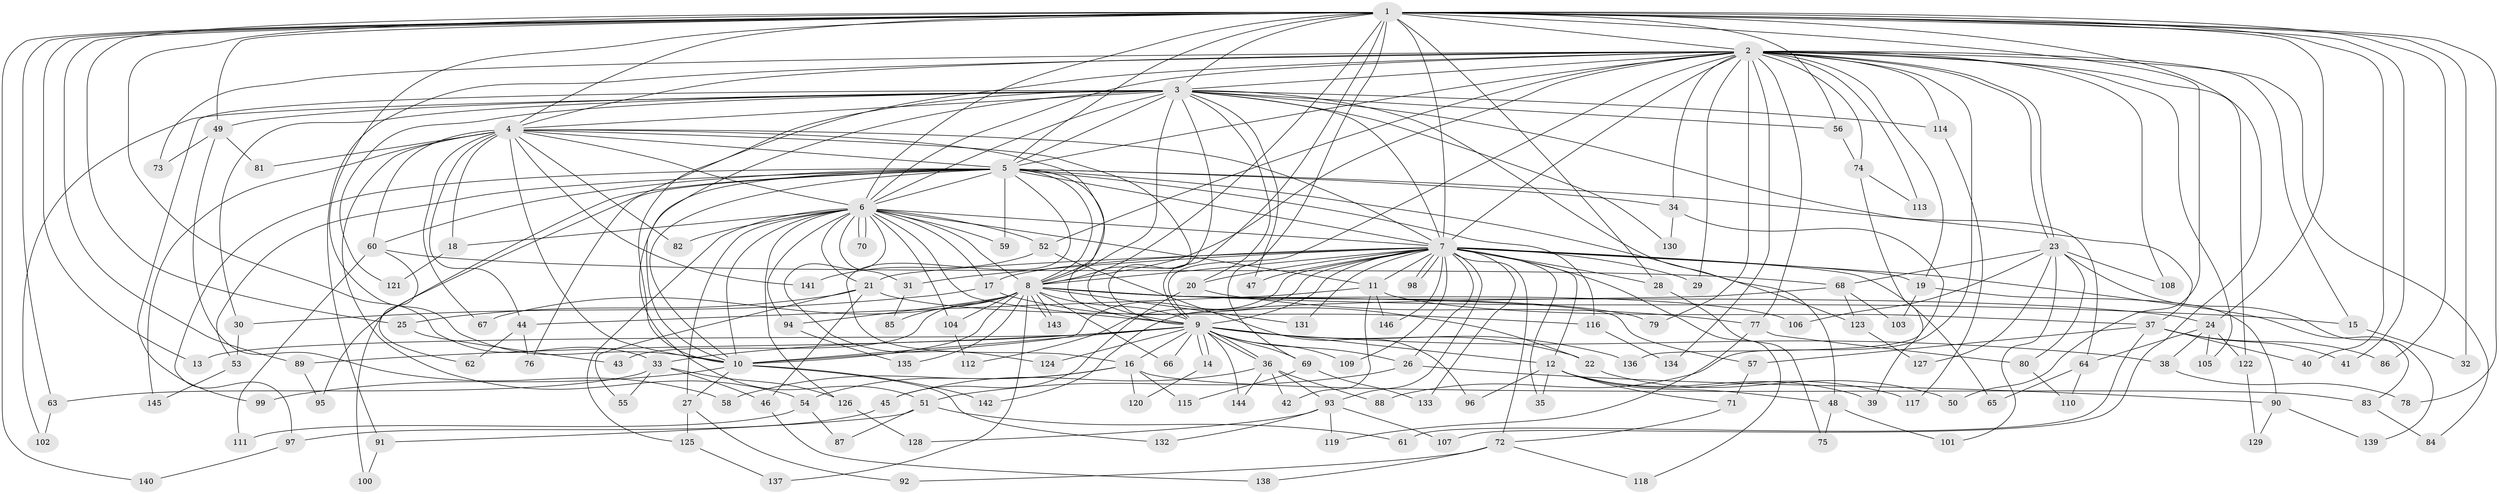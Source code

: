 // Generated by graph-tools (version 1.1) at 2025/11/02/27/25 16:11:03]
// undirected, 146 vertices, 317 edges
graph export_dot {
graph [start="1"]
  node [color=gray90,style=filled];
  1;
  2;
  3;
  4;
  5;
  6;
  7;
  8;
  9;
  10;
  11;
  12;
  13;
  14;
  15;
  16;
  17;
  18;
  19;
  20;
  21;
  22;
  23;
  24;
  25;
  26;
  27;
  28;
  29;
  30;
  31;
  32;
  33;
  34;
  35;
  36;
  37;
  38;
  39;
  40;
  41;
  42;
  43;
  44;
  45;
  46;
  47;
  48;
  49;
  50;
  51;
  52;
  53;
  54;
  55;
  56;
  57;
  58;
  59;
  60;
  61;
  62;
  63;
  64;
  65;
  66;
  67;
  68;
  69;
  70;
  71;
  72;
  73;
  74;
  75;
  76;
  77;
  78;
  79;
  80;
  81;
  82;
  83;
  84;
  85;
  86;
  87;
  88;
  89;
  90;
  91;
  92;
  93;
  94;
  95;
  96;
  97;
  98;
  99;
  100;
  101;
  102;
  103;
  104;
  105;
  106;
  107;
  108;
  109;
  110;
  111;
  112;
  113;
  114;
  115;
  116;
  117;
  118;
  119;
  120;
  121;
  122;
  123;
  124;
  125;
  126;
  127;
  128;
  129;
  130;
  131;
  132;
  133;
  134;
  135;
  136;
  137;
  138;
  139;
  140;
  141;
  142;
  143;
  144;
  145;
  146;
  1 -- 2;
  1 -- 3;
  1 -- 4;
  1 -- 5;
  1 -- 6;
  1 -- 7;
  1 -- 8;
  1 -- 9;
  1 -- 10;
  1 -- 13;
  1 -- 24;
  1 -- 25;
  1 -- 28;
  1 -- 32;
  1 -- 33;
  1 -- 40;
  1 -- 41;
  1 -- 49;
  1 -- 50;
  1 -- 56;
  1 -- 63;
  1 -- 69;
  1 -- 78;
  1 -- 86;
  1 -- 89;
  1 -- 107;
  1 -- 140;
  2 -- 3;
  2 -- 4;
  2 -- 5;
  2 -- 6;
  2 -- 7;
  2 -- 8;
  2 -- 9;
  2 -- 10;
  2 -- 15;
  2 -- 19;
  2 -- 23;
  2 -- 23;
  2 -- 29;
  2 -- 34;
  2 -- 52;
  2 -- 73;
  2 -- 74;
  2 -- 77;
  2 -- 79;
  2 -- 84;
  2 -- 88;
  2 -- 91;
  2 -- 105;
  2 -- 108;
  2 -- 113;
  2 -- 114;
  2 -- 122;
  2 -- 134;
  3 -- 4;
  3 -- 5;
  3 -- 6;
  3 -- 7;
  3 -- 8;
  3 -- 9;
  3 -- 10;
  3 -- 20;
  3 -- 30;
  3 -- 47;
  3 -- 48;
  3 -- 49;
  3 -- 56;
  3 -- 64;
  3 -- 99;
  3 -- 100;
  3 -- 102;
  3 -- 114;
  3 -- 121;
  3 -- 130;
  4 -- 5;
  4 -- 6;
  4 -- 7;
  4 -- 8;
  4 -- 9;
  4 -- 10;
  4 -- 18;
  4 -- 44;
  4 -- 54;
  4 -- 60;
  4 -- 67;
  4 -- 81;
  4 -- 82;
  4 -- 141;
  4 -- 145;
  5 -- 6;
  5 -- 7;
  5 -- 8;
  5 -- 9;
  5 -- 10;
  5 -- 16;
  5 -- 34;
  5 -- 37;
  5 -- 51;
  5 -- 53;
  5 -- 59;
  5 -- 60;
  5 -- 76;
  5 -- 95;
  5 -- 97;
  5 -- 116;
  5 -- 123;
  6 -- 7;
  6 -- 8;
  6 -- 9;
  6 -- 10;
  6 -- 11;
  6 -- 17;
  6 -- 18;
  6 -- 21;
  6 -- 27;
  6 -- 31;
  6 -- 52;
  6 -- 59;
  6 -- 70;
  6 -- 70;
  6 -- 82;
  6 -- 94;
  6 -- 104;
  6 -- 124;
  6 -- 125;
  6 -- 126;
  7 -- 8;
  7 -- 9;
  7 -- 10;
  7 -- 11;
  7 -- 12;
  7 -- 17;
  7 -- 19;
  7 -- 20;
  7 -- 21;
  7 -- 26;
  7 -- 28;
  7 -- 29;
  7 -- 31;
  7 -- 35;
  7 -- 47;
  7 -- 65;
  7 -- 72;
  7 -- 83;
  7 -- 93;
  7 -- 98;
  7 -- 98;
  7 -- 109;
  7 -- 112;
  7 -- 118;
  7 -- 131;
  7 -- 133;
  7 -- 146;
  8 -- 9;
  8 -- 10;
  8 -- 15;
  8 -- 24;
  8 -- 43;
  8 -- 57;
  8 -- 66;
  8 -- 67;
  8 -- 79;
  8 -- 85;
  8 -- 94;
  8 -- 104;
  8 -- 106;
  8 -- 131;
  8 -- 135;
  8 -- 137;
  8 -- 143;
  8 -- 143;
  9 -- 10;
  9 -- 12;
  9 -- 13;
  9 -- 14;
  9 -- 14;
  9 -- 16;
  9 -- 22;
  9 -- 26;
  9 -- 33;
  9 -- 36;
  9 -- 36;
  9 -- 38;
  9 -- 66;
  9 -- 69;
  9 -- 89;
  9 -- 109;
  9 -- 124;
  9 -- 136;
  9 -- 144;
  10 -- 27;
  10 -- 99;
  10 -- 132;
  10 -- 142;
  11 -- 37;
  11 -- 42;
  11 -- 44;
  11 -- 146;
  12 -- 35;
  12 -- 39;
  12 -- 48;
  12 -- 71;
  12 -- 96;
  12 -- 117;
  14 -- 120;
  15 -- 32;
  16 -- 54;
  16 -- 58;
  16 -- 83;
  16 -- 115;
  16 -- 120;
  17 -- 22;
  17 -- 30;
  18 -- 121;
  19 -- 90;
  19 -- 103;
  20 -- 45;
  20 -- 77;
  21 -- 25;
  21 -- 46;
  21 -- 55;
  21 -- 116;
  22 -- 50;
  23 -- 68;
  23 -- 80;
  23 -- 101;
  23 -- 106;
  23 -- 108;
  23 -- 127;
  23 -- 139;
  24 -- 38;
  24 -- 64;
  24 -- 105;
  24 -- 122;
  25 -- 43;
  26 -- 51;
  26 -- 90;
  27 -- 92;
  27 -- 125;
  28 -- 75;
  30 -- 53;
  31 -- 85;
  33 -- 46;
  33 -- 55;
  33 -- 63;
  33 -- 126;
  34 -- 39;
  34 -- 130;
  36 -- 42;
  36 -- 45;
  36 -- 88;
  36 -- 93;
  36 -- 144;
  37 -- 40;
  37 -- 41;
  37 -- 57;
  37 -- 61;
  37 -- 86;
  38 -- 78;
  44 -- 62;
  44 -- 76;
  45 -- 97;
  46 -- 138;
  48 -- 75;
  48 -- 101;
  49 -- 58;
  49 -- 73;
  49 -- 81;
  51 -- 61;
  51 -- 87;
  51 -- 91;
  52 -- 96;
  52 -- 141;
  53 -- 145;
  54 -- 87;
  54 -- 111;
  56 -- 74;
  57 -- 71;
  60 -- 62;
  60 -- 68;
  60 -- 111;
  63 -- 102;
  64 -- 65;
  64 -- 110;
  68 -- 103;
  68 -- 123;
  68 -- 142;
  69 -- 115;
  69 -- 133;
  71 -- 72;
  72 -- 92;
  72 -- 118;
  72 -- 138;
  74 -- 113;
  74 -- 136;
  77 -- 80;
  77 -- 119;
  80 -- 110;
  83 -- 84;
  89 -- 95;
  90 -- 129;
  90 -- 139;
  91 -- 100;
  93 -- 107;
  93 -- 119;
  93 -- 128;
  93 -- 132;
  94 -- 135;
  97 -- 140;
  104 -- 112;
  114 -- 117;
  116 -- 134;
  122 -- 129;
  123 -- 127;
  125 -- 137;
  126 -- 128;
}
